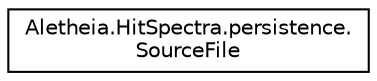 digraph "Graphical Class Hierarchy"
{
  edge [fontname="Helvetica",fontsize="10",labelfontname="Helvetica",labelfontsize="10"];
  node [fontname="Helvetica",fontsize="10",shape=record];
  rankdir="LR";
  Node0 [label="Aletheia.HitSpectra.persistence.\lSourceFile",height=0.2,width=0.4,color="black", fillcolor="white", style="filled",URL="$class_aletheia_1_1_hit_spectra_1_1persistence_1_1_source_file.html"];
}
